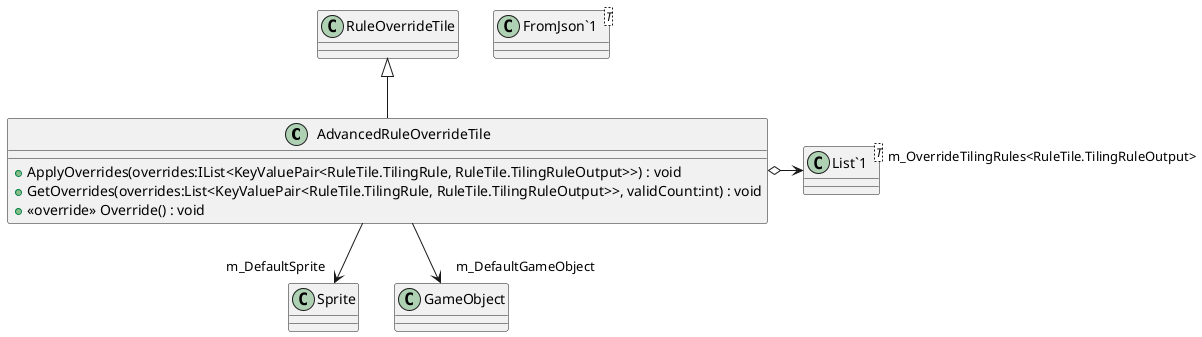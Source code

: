 @startuml
class AdvancedRuleOverrideTile {
    + ApplyOverrides(overrides:IList<KeyValuePair<RuleTile.TilingRule, RuleTile.TilingRuleOutput>>) : void
    + GetOverrides(overrides:List<KeyValuePair<RuleTile.TilingRule, RuleTile.TilingRuleOutput>>, validCount:int) : void
    + <<override>> Override() : void
}
class "FromJson`1"<T> {
}
class "List`1"<T> {
}
RuleOverrideTile <|-- AdvancedRuleOverrideTile
AdvancedRuleOverrideTile --> "m_DefaultSprite" Sprite
AdvancedRuleOverrideTile --> "m_DefaultGameObject" GameObject
AdvancedRuleOverrideTile o-> "m_OverrideTilingRules<RuleTile.TilingRuleOutput>" "List`1"
@enduml
